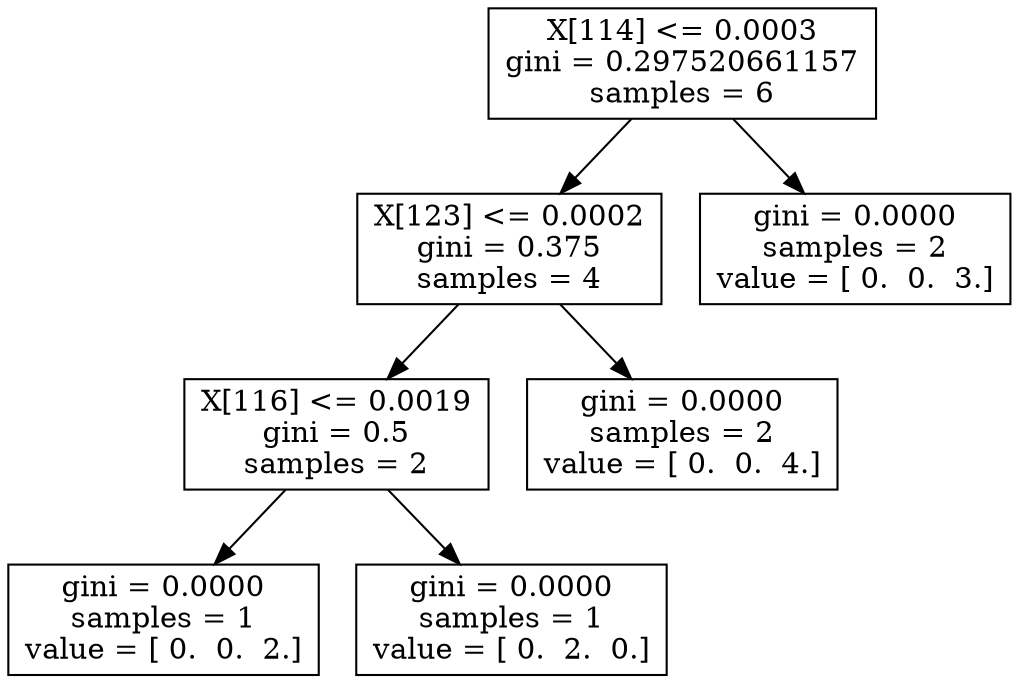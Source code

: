digraph Tree {
0 [label="X[114] <= 0.0003\ngini = 0.297520661157\nsamples = 6", shape="box"] ;
1 [label="X[123] <= 0.0002\ngini = 0.375\nsamples = 4", shape="box"] ;
0 -> 1 ;
2 [label="X[116] <= 0.0019\ngini = 0.5\nsamples = 2", shape="box"] ;
1 -> 2 ;
3 [label="gini = 0.0000\nsamples = 1\nvalue = [ 0.  0.  2.]", shape="box"] ;
2 -> 3 ;
4 [label="gini = 0.0000\nsamples = 1\nvalue = [ 0.  2.  0.]", shape="box"] ;
2 -> 4 ;
5 [label="gini = 0.0000\nsamples = 2\nvalue = [ 0.  0.  4.]", shape="box"] ;
1 -> 5 ;
6 [label="gini = 0.0000\nsamples = 2\nvalue = [ 0.  0.  3.]", shape="box"] ;
0 -> 6 ;
}